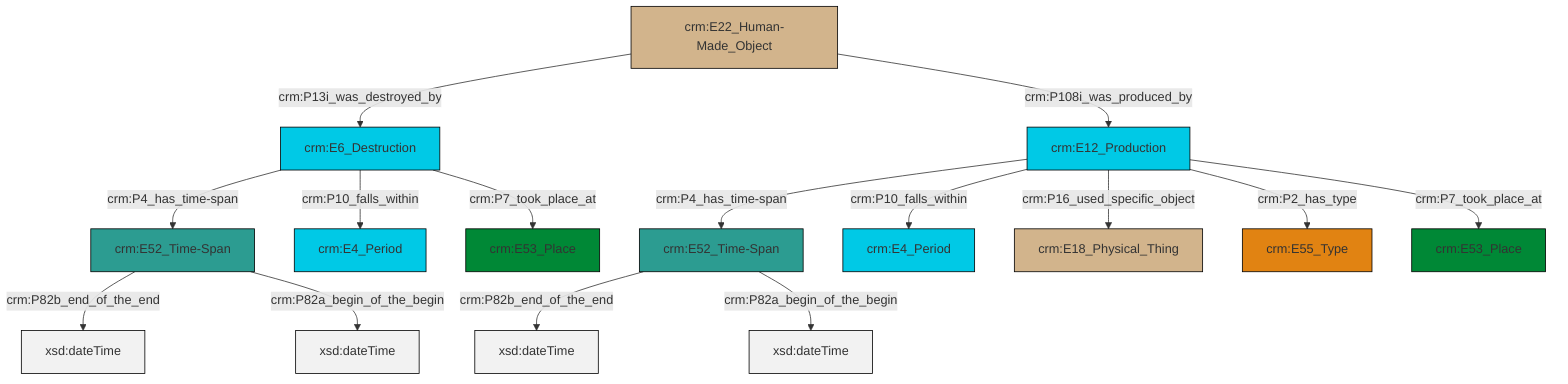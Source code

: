 graph TD
classDef Literal fill:#f2f2f2,stroke:#000000;
classDef CRM_Entity fill:#FFFFFF,stroke:#000000;
classDef Temporal_Entity fill:#00C9E6, stroke:#000000;
classDef Type fill:#E18312, stroke:#000000;
classDef Time-Span fill:#2C9C91, stroke:#000000;
classDef Appellation fill:#FFEB7F, stroke:#000000;
classDef Place fill:#008836, stroke:#000000;
classDef Persistent_Item fill:#B266B2, stroke:#000000;
classDef Conceptual_Object fill:#FFD700, stroke:#000000;
classDef Physical_Thing fill:#D2B48C, stroke:#000000;
classDef Actor fill:#f58aad, stroke:#000000;
classDef PC_Classes fill:#4ce600, stroke:#000000;
classDef Multi fill:#cccccc,stroke:#000000;

4["crm:E6_Destruction"]:::Temporal_Entity -->|crm:P4_has_time-span| 2["crm:E52_Time-Span"]:::Time-Span
2["crm:E52_Time-Span"]:::Time-Span -->|crm:P82b_end_of_the_end| 10[xsd:dateTime]:::Literal
2["crm:E52_Time-Span"]:::Time-Span -->|crm:P82a_begin_of_the_begin| 11[xsd:dateTime]:::Literal
12["crm:E22_Human-Made_Object"]:::Physical_Thing -->|crm:P13i_was_destroyed_by| 4["crm:E6_Destruction"]:::Temporal_Entity
4["crm:E6_Destruction"]:::Temporal_Entity -->|crm:P10_falls_within| 7["crm:E4_Period"]:::Temporal_Entity
14["crm:E12_Production"]:::Temporal_Entity -->|crm:P4_has_time-span| 15["crm:E52_Time-Span"]:::Time-Span
14["crm:E12_Production"]:::Temporal_Entity -->|crm:P10_falls_within| 5["crm:E4_Period"]:::Temporal_Entity
15["crm:E52_Time-Span"]:::Time-Span -->|crm:P82b_end_of_the_end| 18[xsd:dateTime]:::Literal
4["crm:E6_Destruction"]:::Temporal_Entity -->|crm:P7_took_place_at| 19["crm:E53_Place"]:::Place
12["crm:E22_Human-Made_Object"]:::Physical_Thing -->|crm:P108i_was_produced_by| 14["crm:E12_Production"]:::Temporal_Entity
14["crm:E12_Production"]:::Temporal_Entity -->|crm:P16_used_specific_object| 20["crm:E18_Physical_Thing"]:::Physical_Thing
14["crm:E12_Production"]:::Temporal_Entity -->|crm:P2_has_type| 16["crm:E55_Type"]:::Type
14["crm:E12_Production"]:::Temporal_Entity -->|crm:P7_took_place_at| 0["crm:E53_Place"]:::Place
15["crm:E52_Time-Span"]:::Time-Span -->|crm:P82a_begin_of_the_begin| 25[xsd:dateTime]:::Literal
